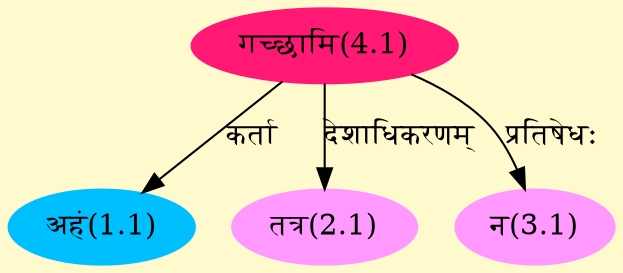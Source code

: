 digraph G{
rankdir=BT;
 compound=true;
 bgcolor="lemonchiffon1";
Node1_1 [style=filled, color="#00BFFF" label = "अहं(1.1)"]
Node4_1 [style=filled, color="#FF1975" label = "गच्छामि(4.1)"]
Node2_1 [style=filled, color="#FF99FF" label = "तत्र(2.1)"]
Node3_1 [style=filled, color="#FF99FF" label = "न(3.1)"]
/* Start of Relations section */

Node1_1 -> Node4_1 [  label="कर्ता"  dir="back" ]
Node2_1 -> Node4_1 [  label="देशाधिकरणम्"  dir="back" ]
Node3_1 -> Node4_1 [  label="प्रतिषेधः"  dir="back" ]
}
